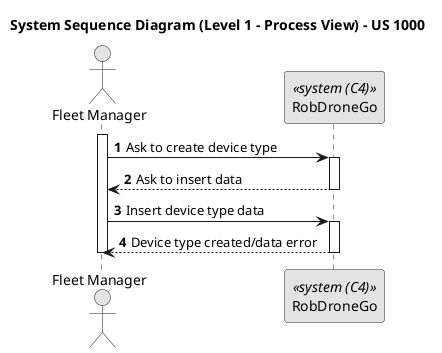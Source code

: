 @startuml
skinparam monochrome true
skinparam packageStyle rectangle
skinparam shadowing false

title System Sequence Diagram (Level 1 - Process View) - US 1000
autonumber

Actor "Fleet Manager" as FleetManager
participant "RobDroneGo" as Sistema <<system (C4)>>

activate FleetManager
    FleetManager -> Sistema : Ask to create device type
    activate Sistema

    Sistema --> FleetManager : Ask to insert data
    deactivate Sistema

    FleetManager -> Sistema : Insert device type data
    activate Sistema

    Sistema --> FleetManager : Device type created/data error
    deactivate Sistema
deactivate FleetManager

@enduml
